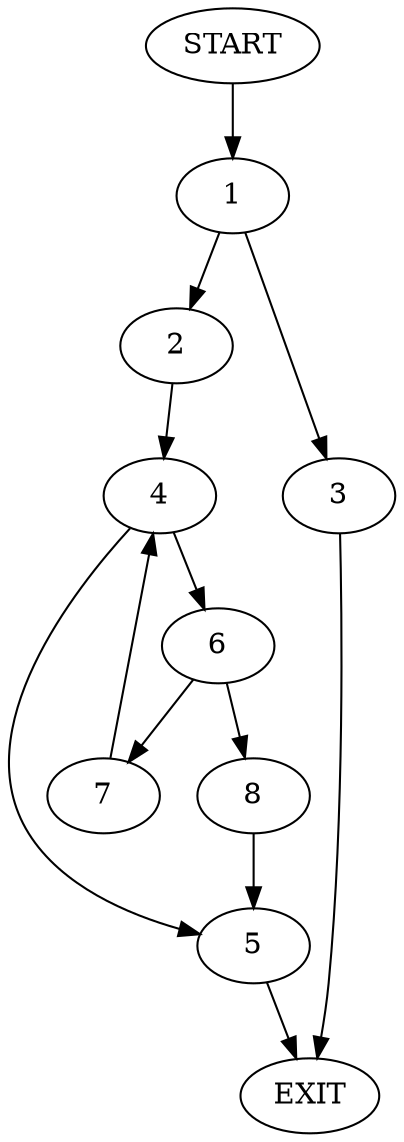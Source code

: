 digraph {
0 [label="START"]
9 [label="EXIT"]
0 -> 1
1 -> 2
1 -> 3
2 -> 4
3 -> 9
4 -> 5
4 -> 6
6 -> 7
6 -> 8
5 -> 9
7 -> 4
8 -> 5
}
